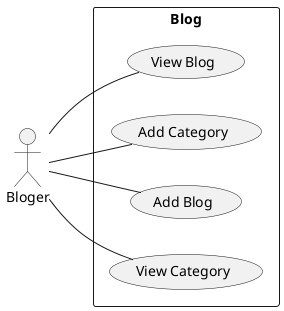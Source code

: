     @startuml
    left to right direction


    actor Blogueur as "Bloger"

    rectangle "Blog" {
        usecase "View Blog" as UC_ConsulterArticles
        usecase "Add Category" as UC_Categorie
        usecase "Add Blog" as UC_Article 
        usecase "View Category" as Uc_view_category 
        
    }
    Blogueur -- UC_Article
    Blogueur -- UC_Categorie
    Blogueur -- UC_ConsulterArticles
    Blogueur -- Uc_view_category

  
    @enduml